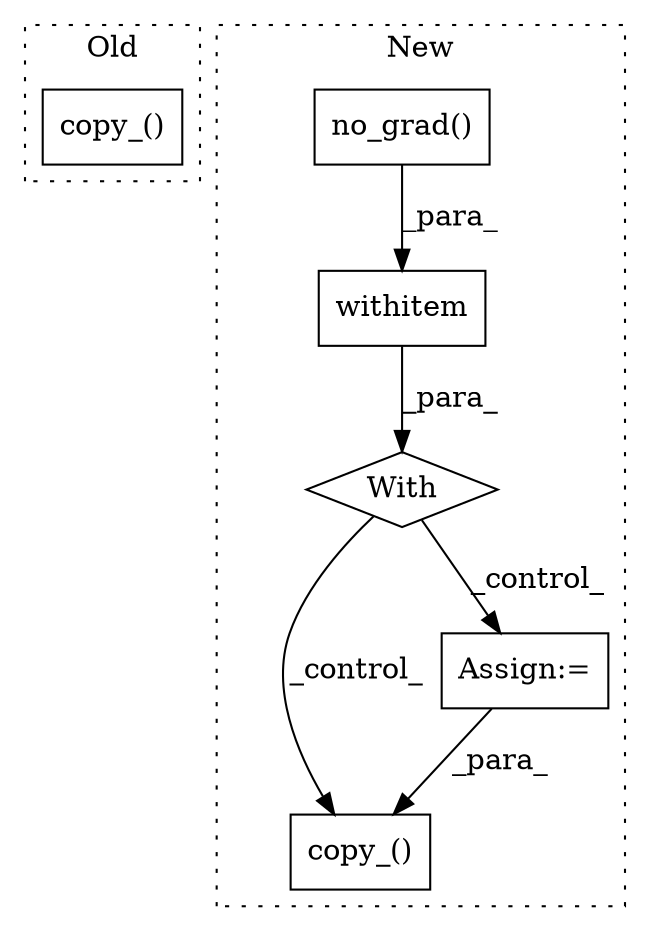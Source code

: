digraph G {
subgraph cluster0 {
1 [label="copy_()" a="75" s="1505,1652" l="36,10" shape="box"];
label = "Old";
style="dotted";
}
subgraph cluster1 {
2 [label="With" a="39" s="8295,8305" l="5,24" shape="diamond"];
3 [label="withitem" a="49" s="8300" l="5" shape="box"];
4 [label="no_grad()" a="75" s="8300" l="15" shape="box"];
5 [label="copy_()" a="75" s="8530,8558" l="18,1" shape="box"];
6 [label="Assign:=" a="68" s="8339" l="3" shape="box"];
label = "New";
style="dotted";
}
2 -> 6 [label="_control_"];
2 -> 5 [label="_control_"];
3 -> 2 [label="_para_"];
4 -> 3 [label="_para_"];
6 -> 5 [label="_para_"];
}